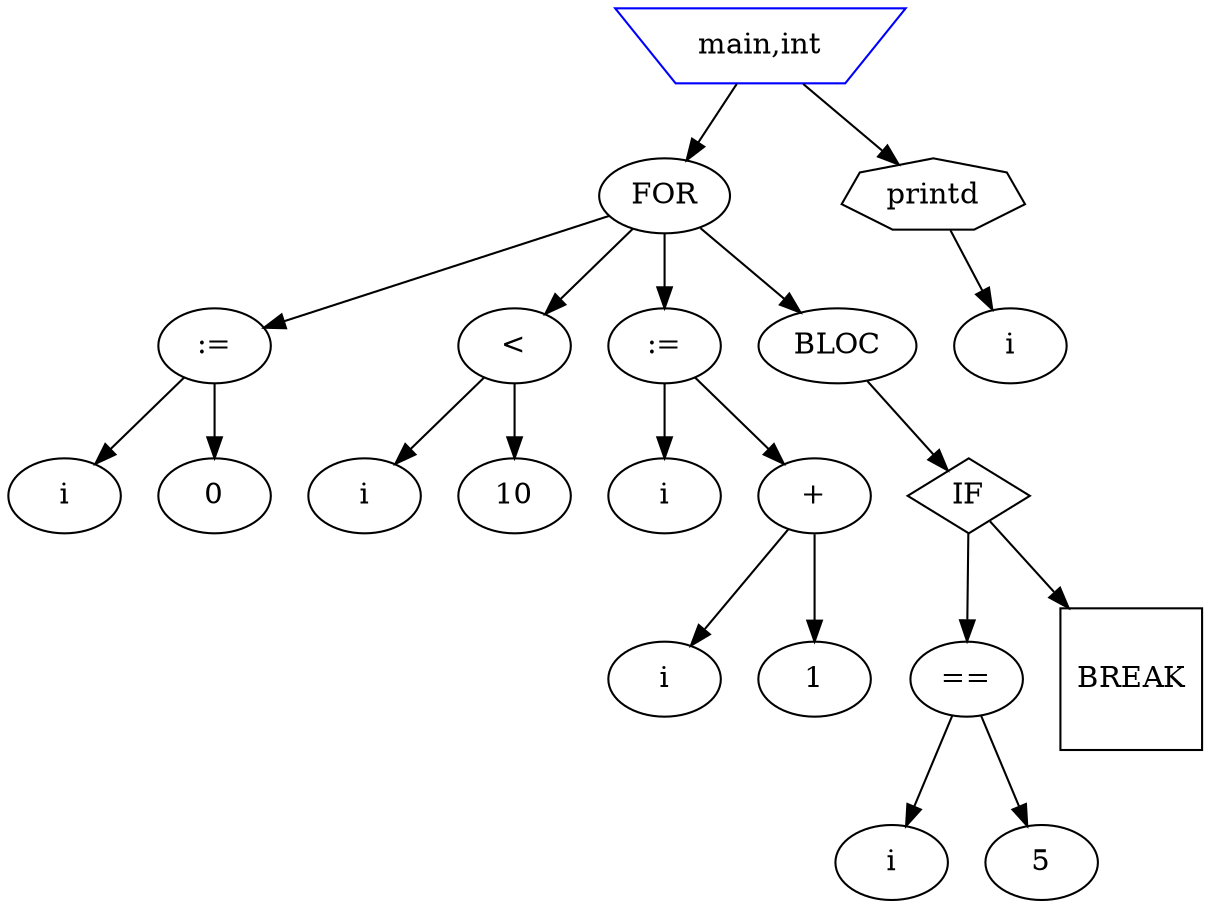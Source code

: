 digraph diagram1 {
//programme
node_1 [label="main,int" shape=invtrapezium color=blue];//fonction
 node_2 [label="FOR" ];//FOR
node_3 [label=":=" ];//affectation
node_4 [label="i" ];//				affec
node_5 [label="0" ];//expression3
node_3 -> node_4
node_3 -> node_5
node_6 [label="<"];//cond3
node_7 [label="i" ];//expression4
node_8 [label="10" ];//expression3
node_6 -> node_7
node_6 -> node_8
node_9 [label=":=" ];//affectation
node_10 [label="i" ];//				affec
node_11 [label="+" ];//expression1
node_12 [label="i" ];//expression4
node_13 [label="1" ];//expression3
node_11 -> node_12
node_11 -> node_13
node_9 -> node_10
node_9 -> node_11
node_14 [label="BLOC" shape=ellipse];//bloc
node_15 [label="IF" shape=diamond];//IF0
node_16 [label="=="];//cond3
node_17 [label="i" ];//expression4
node_18 [label="5" ];//expression3
node_16 -> node_17
node_16 -> node_18
node_19 [label="BREAK" shape=square];//BREAK
node_15 -> node_16
node_15 -> node_19
node_14 -> node_15
node_2 -> node_3
node_2 -> node_6
node_2 -> node_9
node_2 -> node_14
node_1 -> node_2
node_24 [label="printd" shape=septagon];//appel
node_25 [label="i" ];//expression4
node_24 -> node_25
node_1 -> node_24
}
